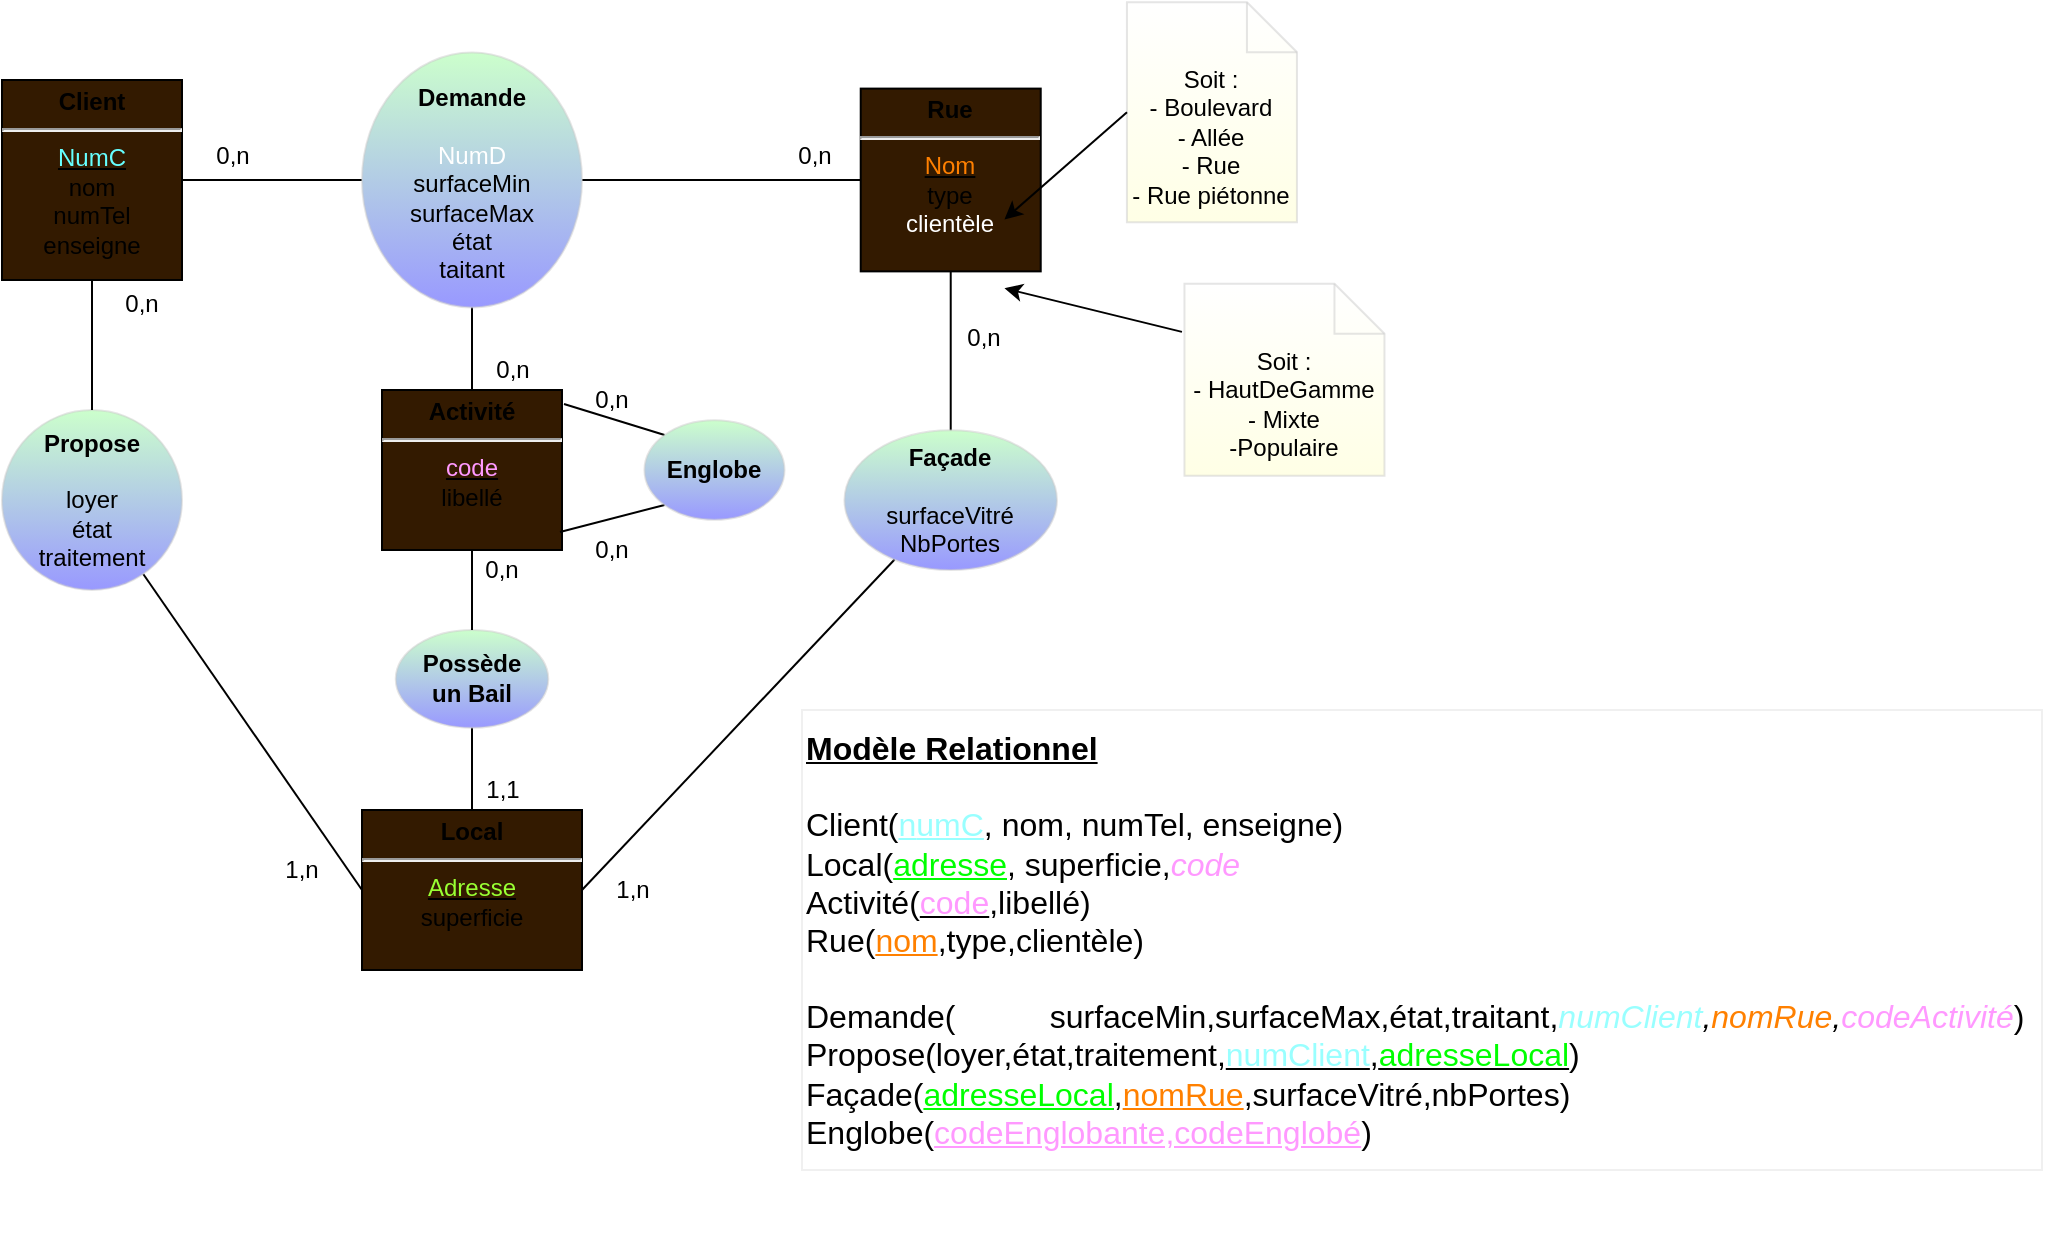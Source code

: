 <mxfile>
    <diagram id="juZQQQ1HL5bXGVsaJLtj" name="Page-1">
        <mxGraphModel dx="673" dy="597" grid="1" gridSize="10" guides="1" tooltips="1" connect="1" arrows="1" fold="1" page="0" pageScale="1" pageWidth="1169" pageHeight="827" math="0" shadow="0">
            <root>
                <mxCell id="0"/>
                <mxCell id="1" parent="0"/>
                <mxCell id="102" style="edgeStyle=none;html=1;exitX=1;exitY=0.5;exitDx=0;exitDy=0;entryX=0;entryY=0.5;entryDx=0;entryDy=0;endArrow=none;endFill=0;" parent="1" source="10" target="35" edge="1">
                    <mxGeometry relative="1" as="geometry"/>
                </mxCell>
                <mxCell id="10" value="&lt;p style=&quot;margin: 4px 0px 0px&quot;&gt;&lt;b&gt;Client&lt;/b&gt;&lt;/p&gt;&lt;hr&gt;&lt;span&gt;&lt;div&gt;&lt;span&gt;&lt;u&gt;&lt;font color=&quot;#66ffff&quot;&gt;NumC&lt;/font&gt;&lt;/u&gt;&lt;/span&gt;&lt;/div&gt;&lt;/span&gt;&lt;span&gt;&lt;div&gt;&lt;span&gt;nom&lt;/span&gt;&lt;/div&gt;&lt;/span&gt;&lt;span&gt;&lt;div&gt;&lt;span&gt;numTel&lt;/span&gt;&lt;/div&gt;&lt;div&gt;&lt;span&gt;enseigne&lt;/span&gt;&lt;/div&gt;&lt;/span&gt;" style="verticalAlign=top;align=center;overflow=fill;fontSize=12;fontFamily=Helvetica;html=1;fillColor=#331A00;" parent="1" vertex="1">
                    <mxGeometry x="270" y="65" width="90" height="100" as="geometry"/>
                </mxCell>
                <mxCell id="14" value="&lt;p style=&quot;margin: 4px 0px 0px&quot;&gt;&lt;b&gt;Local&lt;/b&gt;&lt;/p&gt;&lt;hr&gt;&lt;span&gt;&lt;u&gt;&lt;font color=&quot;#99ff33&quot;&gt;Adresse&lt;/font&gt;&lt;/u&gt;&lt;br&gt;&lt;/span&gt;&lt;span&gt;superficie&lt;/span&gt;&lt;span&gt;&lt;br&gt;&lt;/span&gt;" style="verticalAlign=top;align=center;overflow=fill;fontSize=12;fontFamily=Helvetica;html=1;fillColor=#331A00;" parent="1" vertex="1">
                    <mxGeometry x="450" y="430" width="110" height="80" as="geometry"/>
                </mxCell>
                <mxCell id="15" value="&lt;p style=&quot;margin: 4px 0px 0px&quot;&gt;&lt;b&gt;Rue&lt;/b&gt;&lt;/p&gt;&lt;hr&gt;&lt;span&gt;&lt;u&gt;&lt;font color=&quot;#ff8000&quot;&gt;Nom&lt;/font&gt;&lt;/u&gt;&lt;/span&gt;&lt;span&gt;&lt;br&gt;&lt;/span&gt;&lt;span&gt;&lt;div&gt;type&lt;/div&gt;&lt;div&gt;&lt;font color=&quot;#ffffff&quot;&gt;clientèle&lt;/font&gt;&lt;/div&gt;&lt;/span&gt;" style="verticalAlign=top;align=center;overflow=fill;fontSize=12;fontFamily=Helvetica;html=1;fillColor=#331A00;" parent="1" vertex="1">
                    <mxGeometry x="699.36" y="69.3" width="90" height="91.39" as="geometry"/>
                </mxCell>
                <mxCell id="19" value="Soit :&lt;br&gt;- HautDeGamme&lt;br&gt;- Mixte&lt;br&gt;-Populaire" style="shape=note2;boundedLbl=1;whiteSpace=wrap;html=1;size=25;verticalAlign=top;align=center;strokeColor=#CCCCCC;opacity=50;gradientColor=#FFFFCC;" parent="1" vertex="1">
                    <mxGeometry x="861.24" y="166.84" width="100" height="96" as="geometry"/>
                </mxCell>
                <mxCell id="20" value="" style="endArrow=classic;html=1;exitX=0;exitY=0;exitDx=27.5;exitDy=0;exitPerimeter=0;" parent="1" edge="1">
                    <mxGeometry width="50" height="50" relative="1" as="geometry">
                        <mxPoint x="859.98" y="190.95" as="sourcePoint"/>
                        <mxPoint x="771.24" y="169.16" as="targetPoint"/>
                    </mxGeometry>
                </mxCell>
                <mxCell id="21" value="Soit :&lt;br&gt;- Boulevard&lt;br&gt;- Allée&lt;br&gt;- Rue&lt;br&gt;- Rue piétonne" style="shape=note2;boundedLbl=1;whiteSpace=wrap;html=1;size=25;verticalAlign=top;align=center;strokeColor=#CCCCCC;opacity=50;gradientColor=#FFFFCC;" parent="1" vertex="1">
                    <mxGeometry x="832.48" y="26.11" width="85" height="110" as="geometry"/>
                </mxCell>
                <mxCell id="22" value="" style="endArrow=classic;html=1;exitX=0;exitY=0.5;exitDx=0;exitDy=0;exitPerimeter=0;" parent="1" source="21" edge="1">
                    <mxGeometry width="50" height="50" relative="1" as="geometry">
                        <mxPoint x="656" y="196.11" as="sourcePoint"/>
                        <mxPoint x="771.24" y="134.72" as="targetPoint"/>
                    </mxGeometry>
                </mxCell>
                <mxCell id="66" style="edgeStyle=none;rounded=0;orthogonalLoop=1;jettySize=auto;html=1;exitX=1.011;exitY=0.087;exitDx=0;exitDy=0;entryX=0;entryY=0;entryDx=0;entryDy=0;endArrow=none;endFill=0;exitPerimeter=0;" parent="1" source="23" target="65" edge="1">
                    <mxGeometry relative="1" as="geometry"/>
                </mxCell>
                <mxCell id="23" value="&lt;p style=&quot;margin: 4px 0px 0px&quot;&gt;&lt;b&gt;Activité&lt;/b&gt;&lt;/p&gt;&lt;hr&gt;&lt;span&gt;&lt;div&gt;&lt;span&gt;&lt;u&gt;&lt;font color=&quot;#ff99ff&quot;&gt;code&lt;/font&gt;&lt;/u&gt;&lt;/span&gt;&lt;/div&gt;&lt;/span&gt;&lt;span&gt;libellé&lt;br&gt;&lt;/span&gt;&lt;span&gt;&lt;div&gt;&lt;br&gt;&lt;/div&gt;&lt;/span&gt;" style="verticalAlign=top;align=center;overflow=fill;fontSize=12;fontFamily=Helvetica;html=1;fillColor=#331A00;" parent="1" vertex="1">
                    <mxGeometry x="460" y="220" width="90" height="80" as="geometry"/>
                </mxCell>
                <mxCell id="39" style="rounded=0;orthogonalLoop=1;jettySize=auto;html=1;entryX=0;entryY=0.5;entryDx=0;entryDy=0;endArrow=none;endFill=0;startArrow=none;" parent="1" source="40" target="14" edge="1">
                    <mxGeometry relative="1" as="geometry">
                        <mxPoint x="300" y="427.5" as="sourcePoint"/>
                        <mxPoint x="460" y="340" as="targetPoint"/>
                    </mxGeometry>
                </mxCell>
                <mxCell id="41" value="0,n" style="text;html=1;strokeColor=none;fillColor=none;align=center;verticalAlign=middle;whiteSpace=wrap;rounded=0;opacity=50;" parent="1" vertex="1">
                    <mxGeometry x="320" y="166.84" width="40" height="20" as="geometry"/>
                </mxCell>
                <mxCell id="45" style="rounded=0;orthogonalLoop=1;jettySize=auto;html=1;entryX=0.5;entryY=1;entryDx=0;entryDy=0;endArrow=none;endFill=0;startArrow=none;" parent="1" source="46" target="15" edge="1">
                    <mxGeometry relative="1" as="geometry">
                        <mxPoint x="851.24" y="319.14" as="sourcePoint"/>
                        <mxPoint x="945.24" y="294.14" as="targetPoint"/>
                    </mxGeometry>
                </mxCell>
                <mxCell id="48" value="0,n" style="text;html=1;strokeColor=none;fillColor=none;align=center;verticalAlign=middle;whiteSpace=wrap;rounded=0;opacity=50;" parent="1" vertex="1">
                    <mxGeometry x="741.24" y="183.9" width="40" height="20" as="geometry"/>
                </mxCell>
                <mxCell id="49" style="rounded=0;orthogonalLoop=1;jettySize=auto;html=1;endArrow=none;endFill=0;startArrow=none;" parent="1" source="50" target="14" edge="1">
                    <mxGeometry relative="1" as="geometry">
                        <mxPoint x="716.24" y="687.75" as="sourcePoint"/>
                        <mxPoint x="848.98" y="510" as="targetPoint"/>
                    </mxGeometry>
                </mxCell>
                <mxCell id="52" value="1,n" style="text;html=1;strokeColor=none;fillColor=none;align=center;verticalAlign=middle;whiteSpace=wrap;rounded=0;opacity=50;" parent="1" vertex="1">
                    <mxGeometry x="400" y="450" width="40" height="20" as="geometry"/>
                </mxCell>
                <mxCell id="53" style="edgeStyle=none;rounded=0;orthogonalLoop=1;jettySize=auto;html=1;exitX=0.5;exitY=1;exitDx=0;exitDy=0;endArrow=none;endFill=0;" parent="1" edge="1">
                    <mxGeometry relative="1" as="geometry">
                        <mxPoint x="872.48" y="640" as="sourcePoint"/>
                        <mxPoint x="872.48" y="640" as="targetPoint"/>
                    </mxGeometry>
                </mxCell>
                <mxCell id="58" style="edgeStyle=none;rounded=0;orthogonalLoop=1;jettySize=auto;html=1;exitX=0.5;exitY=1;exitDx=0;exitDy=0;endArrow=none;endFill=0;" parent="1" edge="1">
                    <mxGeometry relative="1" as="geometry">
                        <mxPoint x="560" y="299.84" as="sourcePoint"/>
                        <mxPoint x="560" y="299.84" as="targetPoint"/>
                    </mxGeometry>
                </mxCell>
                <mxCell id="63" value="0,n" style="text;html=1;strokeColor=none;fillColor=none;align=center;verticalAlign=middle;whiteSpace=wrap;rounded=0;opacity=50;" parent="1" vertex="1">
                    <mxGeometry x="500" y="300" width="40" height="20" as="geometry"/>
                </mxCell>
                <mxCell id="67" style="edgeStyle=none;rounded=0;orthogonalLoop=1;jettySize=auto;html=1;exitX=0;exitY=1;exitDx=0;exitDy=0;entryX=0.989;entryY=0.887;entryDx=0;entryDy=0;endArrow=none;endFill=0;entryPerimeter=0;" parent="1" source="65" target="23" edge="1">
                    <mxGeometry relative="1" as="geometry"/>
                </mxCell>
                <mxCell id="65" value="&lt;b&gt;Englobe&lt;br&gt;&lt;/b&gt;" style="ellipse;whiteSpace=wrap;html=1;strokeColor=#CCCCCC;align=center;opacity=50;rotation=0;gradientColor=#3333FF;fillColor=#99FF99;" parent="1" vertex="1">
                    <mxGeometry x="591.24" y="235.08" width="70" height="49.84" as="geometry"/>
                </mxCell>
                <mxCell id="68" value="0,n" style="text;html=1;strokeColor=none;fillColor=none;align=center;verticalAlign=middle;whiteSpace=wrap;rounded=0;opacity=50;" parent="1" vertex="1">
                    <mxGeometry x="555" y="215.08" width="40" height="20" as="geometry"/>
                </mxCell>
                <mxCell id="69" value="0,n" style="text;html=1;strokeColor=none;fillColor=none;align=center;verticalAlign=middle;whiteSpace=wrap;rounded=0;opacity=50;" parent="1" vertex="1">
                    <mxGeometry x="555" y="290.0" width="40" height="20" as="geometry"/>
                </mxCell>
                <mxCell id="103" style="edgeStyle=none;html=1;exitX=1;exitY=0.5;exitDx=0;exitDy=0;entryX=0;entryY=0.5;entryDx=0;entryDy=0;endArrow=none;endFill=0;" parent="1" source="35" target="15" edge="1">
                    <mxGeometry relative="1" as="geometry"/>
                </mxCell>
                <mxCell id="104" style="edgeStyle=none;html=1;exitX=0.5;exitY=1;exitDx=0;exitDy=0;entryX=0.5;entryY=0;entryDx=0;entryDy=0;endArrow=none;endFill=0;" parent="1" source="35" target="23" edge="1">
                    <mxGeometry relative="1" as="geometry"/>
                </mxCell>
                <mxCell id="35" value="&lt;p style=&quot;margin: 4px 0px 0px&quot;&gt;&lt;b&gt;Demande&lt;/b&gt;&lt;/p&gt;&lt;span&gt;&lt;br&gt;&lt;font color=&quot;#ffffff&quot;&gt;NumD&lt;/font&gt;&lt;br&gt;&lt;/span&gt;&lt;span&gt;surfaceMin&lt;br&gt;surfaceMax&lt;font color=&quot;#ff99ff&quot;&gt;&lt;i&gt;&lt;br&gt;&lt;/i&gt;&lt;/font&gt;&lt;/span&gt;&lt;span&gt;état&lt;br&gt;taitant&lt;/span&gt;" style="ellipse;whiteSpace=wrap;html=1;strokeColor=#CCCCCC;align=center;opacity=50;rotation=0;gradientColor=#3333FF;fillColor=#99FF99;" parent="1" vertex="1">
                    <mxGeometry x="450" y="51.29" width="110" height="127.42" as="geometry"/>
                </mxCell>
                <mxCell id="40" value="&lt;b&gt;Propose&lt;/b&gt;&lt;br&gt;&lt;br&gt;loyer&lt;br&gt;état&lt;br&gt;traitement" style="ellipse;whiteSpace=wrap;html=1;strokeColor=#CCCCCC;align=center;opacity=50;rotation=0;gradientColor=#3333FF;fillColor=#99FF99;" parent="1" vertex="1">
                    <mxGeometry x="270" y="230.0" width="90" height="90" as="geometry"/>
                </mxCell>
                <mxCell id="71" value="" style="rounded=1;orthogonalLoop=1;jettySize=auto;html=1;exitX=0.5;exitY=1;exitDx=0;exitDy=0;endArrow=none;endFill=0;" parent="1" source="10" target="40" edge="1">
                    <mxGeometry relative="1" as="geometry">
                        <mxPoint x="350" y="325" as="sourcePoint"/>
                        <mxPoint x="570.24" y="390" as="targetPoint"/>
                    </mxGeometry>
                </mxCell>
                <mxCell id="76" value="" style="rounded=0;orthogonalLoop=1;jettySize=auto;html=1;exitX=1;exitY=0.5;exitDx=0;exitDy=0;endArrow=none;endFill=0;" parent="1" source="14" target="46" edge="1">
                    <mxGeometry relative="1" as="geometry">
                        <mxPoint x="600.24" y="390" as="sourcePoint"/>
                        <mxPoint x="642.632" y="368.702" as="targetPoint"/>
                    </mxGeometry>
                </mxCell>
                <mxCell id="46" value="&lt;b&gt;Façade&lt;/b&gt;&lt;br&gt;&lt;br&gt;&lt;span&gt;surfaceVitré&lt;br&gt;&lt;/span&gt;NbPortes" style="ellipse;whiteSpace=wrap;html=1;strokeColor=#CCCCCC;align=center;opacity=50;rotation=0;gradientColor=#3333FF;fillColor=#99FF99;" parent="1" vertex="1">
                    <mxGeometry x="691.24" y="240.16" width="106.24" height="69.84" as="geometry"/>
                </mxCell>
                <mxCell id="50" value="&lt;b&gt;Possède&lt;br&gt;un Bail&lt;/b&gt;" style="ellipse;whiteSpace=wrap;html=1;strokeColor=#CCCCCC;align=center;opacity=50;rotation=0;gradientColor=#3333FF;fillColor=#99FF99;" parent="1" vertex="1">
                    <mxGeometry x="466.88" y="340" width="76.24" height="48.92" as="geometry"/>
                </mxCell>
                <mxCell id="78" value="" style="rounded=0;orthogonalLoop=1;jettySize=auto;html=1;endArrow=none;endFill=0;exitX=0.5;exitY=1;exitDx=0;exitDy=0;" parent="1" source="23" target="50" edge="1">
                    <mxGeometry relative="1" as="geometry">
                        <mxPoint x="470" y="330" as="sourcePoint"/>
                        <mxPoint x="848.98" y="510" as="targetPoint"/>
                    </mxGeometry>
                </mxCell>
                <mxCell id="99" value="1,n" style="text;html=1;align=center;verticalAlign=middle;resizable=0;points=[];autosize=1;strokeColor=none;" parent="1" vertex="1">
                    <mxGeometry x="570" y="460" width="30" height="20" as="geometry"/>
                </mxCell>
                <mxCell id="100" value="&lt;font style=&quot;font-size: 16px&quot;&gt;&lt;br&gt;&lt;b&gt;&lt;u&gt;&lt;br&gt;Modèle Relationnel&lt;/u&gt;&lt;/b&gt;&lt;br&gt;&lt;br&gt;Client(&lt;font color=&quot;#99ffff&quot;&gt;&lt;u&gt;n&lt;/u&gt;&lt;/font&gt;&lt;font color=&quot;#99ffff&quot; style=&quot;font-size: 16px&quot;&gt;&lt;u&gt;umC&lt;/u&gt;&lt;/font&gt;, nom, numTel, enseigne)&lt;br&gt;Local(&lt;font color=&quot;#00ff00&quot;&gt;&lt;u&gt;adresse&lt;/u&gt;&lt;/font&gt;, superficie,&lt;i&gt;&lt;font color=&quot;#ff99ff&quot;&gt;code&lt;/font&gt;&lt;font color=&quot;#ffffff&quot;&gt;)&lt;/font&gt;&lt;/i&gt;&lt;br&gt;Activité(&lt;u&gt;&lt;font color=&quot;#ff99ff&quot;&gt;code&lt;/font&gt;&lt;/u&gt;,libellé)&lt;br&gt;Rue(&lt;font color=&quot;#ff8000&quot;&gt;&lt;u&gt;nom&lt;/u&gt;&lt;/font&gt;,type,clientèle)&lt;br&gt;&lt;br&gt;Demande(&lt;font color=&quot;#ffffff&quot;&gt;&lt;u&gt;n&lt;/u&gt;&lt;/font&gt;&lt;font color=&quot;#ffffff&quot;&gt;&lt;u&gt;umD&lt;/u&gt;,&lt;/font&gt;surfaceMin,surfaceMax,état,traitant,&lt;i&gt;&lt;font color=&quot;#99ffff&quot;&gt;numClient&lt;/font&gt;,&lt;font color=&quot;#ff8000&quot;&gt;nomRue&lt;/font&gt;,&lt;font color=&quot;#ff99ff&quot;&gt;codeActivité&lt;/font&gt;&lt;/i&gt;)&lt;br&gt;Propose(loyer,état,traitement,&lt;u&gt;&lt;font color=&quot;#99ffff&quot;&gt;numClient&lt;/font&gt;,&lt;font color=&quot;#00ff00&quot;&gt;adresseLocal&lt;/font&gt;&lt;/u&gt;)&lt;br&gt;Façade(&lt;font color=&quot;#00ff00&quot;&gt;&lt;u&gt;adresseLocal&lt;/u&gt;&lt;/font&gt;&lt;u&gt;,&lt;/u&gt;&lt;font color=&quot;#ff8000&quot;&gt;&lt;u&gt;nomRue&lt;/u&gt;&lt;/font&gt;,surfaceVitré,nbPortes)&lt;br&gt;Englobe(&lt;font color=&quot;#ff99ff&quot;&gt;&lt;u&gt;codeEnglobante,codeEnglobé&lt;/u&gt;&lt;/font&gt;)&lt;br&gt;&lt;br&gt;&lt;br&gt;&lt;/font&gt;" style="text;html=1;align=left;verticalAlign=middle;resizable=0;points=[];autosize=1;strokeColor=#f0f0f0;perimeterSpacing=0;rounded=0;" parent="1" vertex="1">
                    <mxGeometry x="670" y="380" width="620" height="230" as="geometry"/>
                </mxCell>
                <mxCell id="105" value="0,n" style="text;html=1;align=center;verticalAlign=middle;resizable=0;points=[];autosize=1;strokeColor=none;" parent="1" vertex="1">
                    <mxGeometry x="510" y="200.0" width="30" height="20" as="geometry"/>
                </mxCell>
                <mxCell id="106" value="0,n" style="text;html=1;align=center;verticalAlign=middle;resizable=0;points=[];autosize=1;strokeColor=none;" parent="1" vertex="1">
                    <mxGeometry x="370" y="92.51" width="30" height="20" as="geometry"/>
                </mxCell>
                <mxCell id="107" value="0,n" style="text;html=1;align=center;verticalAlign=middle;resizable=0;points=[];autosize=1;strokeColor=none;" parent="1" vertex="1">
                    <mxGeometry x="661.24" y="92.51" width="30" height="20" as="geometry"/>
                </mxCell>
                <mxCell id="109" value="1,1" style="text;html=1;align=center;verticalAlign=middle;resizable=0;points=[];autosize=1;strokeColor=none;" parent="1" vertex="1">
                    <mxGeometry x="505" y="410" width="30" height="20" as="geometry"/>
                </mxCell>
            </root>
        </mxGraphModel>
    </diagram>
</mxfile>